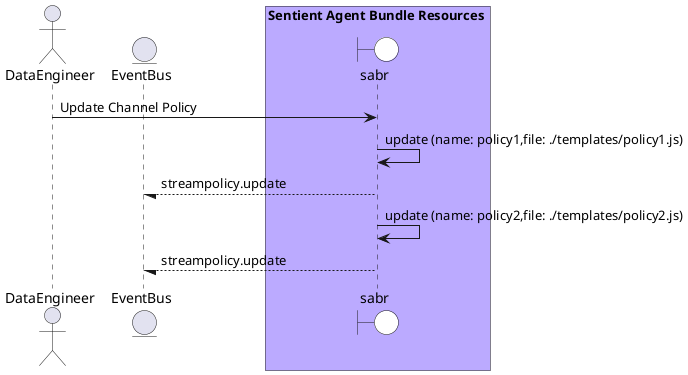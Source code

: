 @startuml

actor "DataEngineer"


entity EventBus

box Sentient Agent Bundle Resources #bbaaff
    boundary sabr #white
end box



"DataEngineer" -> sabr: Update Channel Policy

    sabr -> "sabr": update (name: policy1,file: ./templates/policy1.js)

    "sabr" --/ EventBus: streampolicy.update

    sabr -> "sabr": update (name: policy2,file: ./templates/policy2.js)

    "sabr" --/ EventBus: streampolicy.update



@enduml
